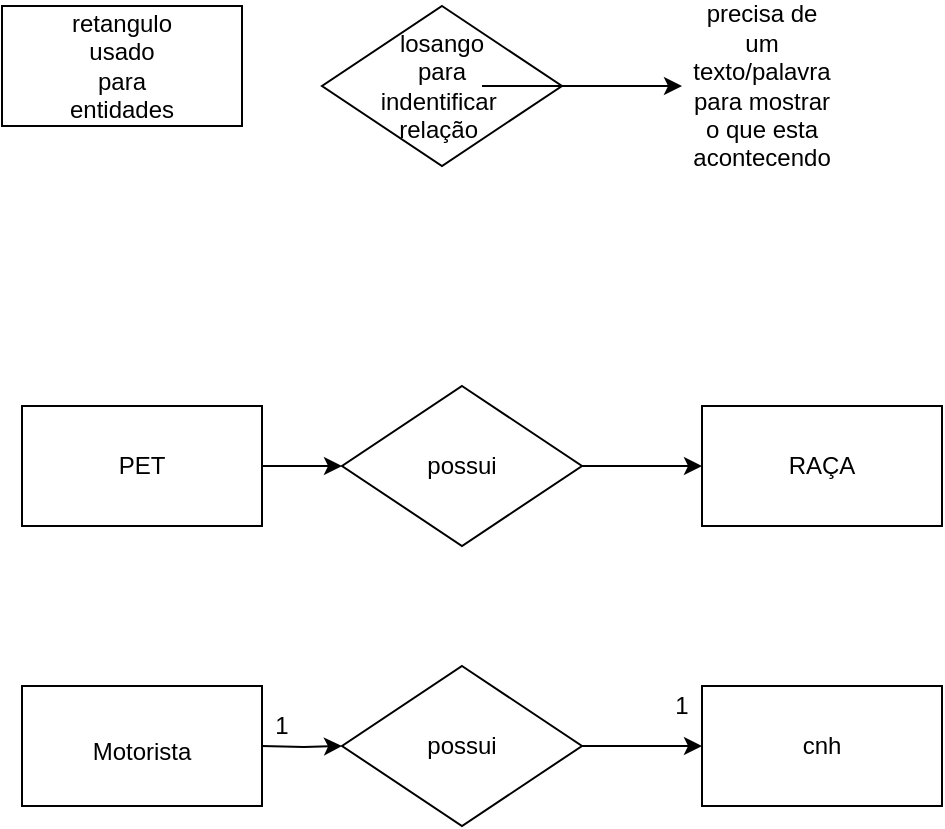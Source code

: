 <mxfile version="12.5.6" type="device"><diagram id="zdyy1yE_MYl1EOTcDzU_" name="Page-1"><mxGraphModel dx="865" dy="416" grid="1" gridSize="10" guides="1" tooltips="1" connect="1" arrows="1" fold="1" page="1" pageScale="1" pageWidth="827" pageHeight="1169" math="0" shadow="0"><root><mxCell id="0"/><mxCell id="1" parent="0"/><mxCell id="vrS4geqH_e7n4tTvJq0t-1" value="" style="rounded=0;whiteSpace=wrap;html=1;" vertex="1" parent="1"><mxGeometry x="20" y="20" width="120" height="60" as="geometry"/></mxCell><mxCell id="vrS4geqH_e7n4tTvJq0t-2" value="retangulo usado para entidades&lt;br&gt;" style="text;html=1;strokeColor=none;fillColor=none;align=center;verticalAlign=middle;whiteSpace=wrap;rounded=0;" vertex="1" parent="1"><mxGeometry x="60" y="40" width="40" height="20" as="geometry"/></mxCell><mxCell id="vrS4geqH_e7n4tTvJq0t-5" value="" style="rhombus;whiteSpace=wrap;html=1;" vertex="1" parent="1"><mxGeometry x="180" y="20" width="120" height="80" as="geometry"/></mxCell><mxCell id="vrS4geqH_e7n4tTvJq0t-18" style="edgeStyle=orthogonalEdgeStyle;rounded=0;orthogonalLoop=1;jettySize=auto;html=1;" edge="1" parent="1" source="vrS4geqH_e7n4tTvJq0t-6"><mxGeometry relative="1" as="geometry"><mxPoint x="360" y="60" as="targetPoint"/></mxGeometry></mxCell><mxCell id="vrS4geqH_e7n4tTvJq0t-6" value="losango para indentificar&amp;nbsp; relação&amp;nbsp;" style="text;html=1;strokeColor=none;fillColor=none;align=center;verticalAlign=middle;whiteSpace=wrap;rounded=0;" vertex="1" parent="1"><mxGeometry x="220" y="50" width="40" height="20" as="geometry"/></mxCell><mxCell id="vrS4geqH_e7n4tTvJq0t-32" style="edgeStyle=orthogonalEdgeStyle;rounded=0;orthogonalLoop=1;jettySize=auto;html=1;entryX=0;entryY=0.5;entryDx=0;entryDy=0;" edge="1" parent="1" source="vrS4geqH_e7n4tTvJq0t-8" target="vrS4geqH_e7n4tTvJq0t-9"><mxGeometry relative="1" as="geometry"/></mxCell><mxCell id="vrS4geqH_e7n4tTvJq0t-8" value="" style="rounded=0;whiteSpace=wrap;html=1;" vertex="1" parent="1"><mxGeometry x="30" y="220" width="120" height="60" as="geometry"/></mxCell><mxCell id="vrS4geqH_e7n4tTvJq0t-12" style="edgeStyle=orthogonalEdgeStyle;rounded=0;orthogonalLoop=1;jettySize=auto;html=1;entryX=0;entryY=0.5;entryDx=0;entryDy=0;" edge="1" parent="1" source="vrS4geqH_e7n4tTvJq0t-9" target="vrS4geqH_e7n4tTvJq0t-10"><mxGeometry relative="1" as="geometry"/></mxCell><mxCell id="vrS4geqH_e7n4tTvJq0t-9" value="" style="rhombus;whiteSpace=wrap;html=1;" vertex="1" parent="1"><mxGeometry x="190" y="210" width="120" height="80" as="geometry"/></mxCell><mxCell id="vrS4geqH_e7n4tTvJq0t-10" value="" style="rounded=0;whiteSpace=wrap;html=1;" vertex="1" parent="1"><mxGeometry x="370" y="220" width="120" height="60" as="geometry"/></mxCell><mxCell id="vrS4geqH_e7n4tTvJq0t-13" value="PET" style="text;html=1;strokeColor=none;fillColor=none;align=center;verticalAlign=middle;whiteSpace=wrap;rounded=0;" vertex="1" parent="1"><mxGeometry x="70" y="240" width="40" height="20" as="geometry"/></mxCell><mxCell id="vrS4geqH_e7n4tTvJq0t-14" value="RAÇA" style="text;html=1;strokeColor=none;fillColor=none;align=center;verticalAlign=middle;whiteSpace=wrap;rounded=0;" vertex="1" parent="1"><mxGeometry x="410" y="240" width="40" height="20" as="geometry"/></mxCell><mxCell id="vrS4geqH_e7n4tTvJq0t-15" value="possui" style="text;html=1;strokeColor=none;fillColor=none;align=center;verticalAlign=middle;whiteSpace=wrap;rounded=0;" vertex="1" parent="1"><mxGeometry x="230" y="240" width="40" height="20" as="geometry"/></mxCell><mxCell id="vrS4geqH_e7n4tTvJq0t-17" value="precisa de um texto/palavra para mostrar o que esta acontecendo" style="text;html=1;strokeColor=none;fillColor=none;align=center;verticalAlign=middle;whiteSpace=wrap;rounded=0;" vertex="1" parent="1"><mxGeometry x="380" y="50" width="40" height="20" as="geometry"/></mxCell><mxCell id="vrS4geqH_e7n4tTvJq0t-23" style="edgeStyle=orthogonalEdgeStyle;rounded=0;orthogonalLoop=1;jettySize=auto;html=1;entryX=0;entryY=0.5;entryDx=0;entryDy=0;" edge="1" parent="1" target="vrS4geqH_e7n4tTvJq0t-25"><mxGeometry relative="1" as="geometry"><mxPoint x="150" y="390" as="sourcePoint"/></mxGeometry></mxCell><mxCell id="vrS4geqH_e7n4tTvJq0t-24" style="edgeStyle=orthogonalEdgeStyle;rounded=0;orthogonalLoop=1;jettySize=auto;html=1;entryX=0;entryY=0.5;entryDx=0;entryDy=0;" edge="1" parent="1" source="vrS4geqH_e7n4tTvJq0t-25" target="vrS4geqH_e7n4tTvJq0t-26"><mxGeometry relative="1" as="geometry"/></mxCell><mxCell id="vrS4geqH_e7n4tTvJq0t-25" value="" style="rhombus;whiteSpace=wrap;html=1;" vertex="1" parent="1"><mxGeometry x="190" y="350" width="120" height="80" as="geometry"/></mxCell><mxCell id="vrS4geqH_e7n4tTvJq0t-26" value="" style="rounded=0;whiteSpace=wrap;html=1;" vertex="1" parent="1"><mxGeometry x="370" y="360" width="120" height="60" as="geometry"/></mxCell><mxCell id="vrS4geqH_e7n4tTvJq0t-28" value="cnh" style="text;html=1;strokeColor=none;fillColor=none;align=center;verticalAlign=middle;whiteSpace=wrap;rounded=0;" vertex="1" parent="1"><mxGeometry x="410" y="380" width="40" height="20" as="geometry"/></mxCell><mxCell id="vrS4geqH_e7n4tTvJq0t-29" value="possui" style="text;html=1;strokeColor=none;fillColor=none;align=center;verticalAlign=middle;whiteSpace=wrap;rounded=0;" vertex="1" parent="1"><mxGeometry x="230" y="380" width="40" height="20" as="geometry"/></mxCell><mxCell id="vrS4geqH_e7n4tTvJq0t-30" value="" style="rounded=0;whiteSpace=wrap;html=1;" vertex="1" parent="1"><mxGeometry x="30" y="360" width="120" height="60" as="geometry"/></mxCell><mxCell id="vrS4geqH_e7n4tTvJq0t-31" value="Motorista" style="text;html=1;strokeColor=none;fillColor=none;align=center;verticalAlign=middle;whiteSpace=wrap;rounded=0;" vertex="1" parent="1"><mxGeometry x="70" y="380" width="40" height="25" as="geometry"/></mxCell><mxCell id="vrS4geqH_e7n4tTvJq0t-33" value="1" style="text;html=1;strokeColor=none;fillColor=none;align=center;verticalAlign=middle;whiteSpace=wrap;rounded=0;" vertex="1" parent="1"><mxGeometry x="150" y="370" width="20" height="20" as="geometry"/></mxCell><mxCell id="vrS4geqH_e7n4tTvJq0t-36" value="1" style="text;html=1;strokeColor=none;fillColor=none;align=center;verticalAlign=middle;whiteSpace=wrap;rounded=0;" vertex="1" parent="1"><mxGeometry x="350" y="360" width="20" height="20" as="geometry"/></mxCell></root></mxGraphModel></diagram></mxfile>